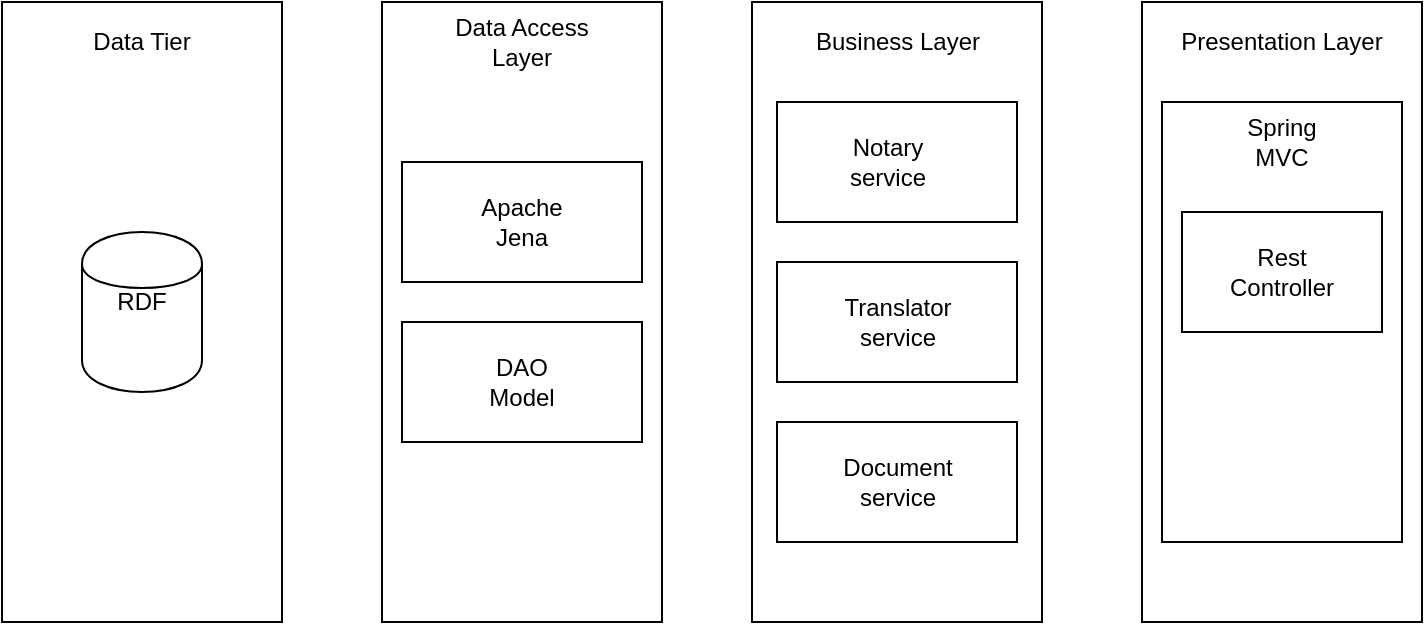 <mxfile version="12.2.9" type="device" pages="1"><diagram id="9oh8MIIHKBtvtUBkJppV" name="Page-1"><mxGraphModel dx="854" dy="419" grid="1" gridSize="10" guides="1" tooltips="1" connect="1" arrows="1" fold="1" page="1" pageScale="1" pageWidth="850" pageHeight="1100" math="0" shadow="0"><root><mxCell id="0"/><mxCell id="1" parent="0"/><mxCell id="D1brsXIFn3ZAFD5guR6y-1" value="" style="rounded=0;whiteSpace=wrap;html=1;" vertex="1" parent="1"><mxGeometry x="50" y="50" width="140" height="310" as="geometry"/></mxCell><mxCell id="D1brsXIFn3ZAFD5guR6y-2" value="Data Tier" style="text;html=1;strokeColor=none;fillColor=none;align=center;verticalAlign=middle;whiteSpace=wrap;rounded=0;" vertex="1" parent="1"><mxGeometry x="90" y="60" width="60" height="20" as="geometry"/></mxCell><mxCell id="D1brsXIFn3ZAFD5guR6y-3" value="" style="shape=cylinder;whiteSpace=wrap;html=1;boundedLbl=1;backgroundOutline=1;" vertex="1" parent="1"><mxGeometry x="90" y="165" width="60" height="80" as="geometry"/></mxCell><mxCell id="D1brsXIFn3ZAFD5guR6y-4" value="RDF" style="text;html=1;strokeColor=none;fillColor=none;align=center;verticalAlign=middle;whiteSpace=wrap;rounded=0;" vertex="1" parent="1"><mxGeometry x="100" y="190" width="40" height="20" as="geometry"/></mxCell><mxCell id="D1brsXIFn3ZAFD5guR6y-5" value="" style="rounded=0;whiteSpace=wrap;html=1;" vertex="1" parent="1"><mxGeometry x="240" y="50" width="140" height="310" as="geometry"/></mxCell><mxCell id="D1brsXIFn3ZAFD5guR6y-6" value="Data Access Layer" style="text;html=1;strokeColor=none;fillColor=none;align=center;verticalAlign=middle;whiteSpace=wrap;rounded=0;" vertex="1" parent="1"><mxGeometry x="270" y="60" width="80" height="20" as="geometry"/></mxCell><mxCell id="D1brsXIFn3ZAFD5guR6y-10" value="" style="rounded=0;whiteSpace=wrap;html=1;" vertex="1" parent="1"><mxGeometry x="425" y="50" width="145" height="310" as="geometry"/></mxCell><mxCell id="D1brsXIFn3ZAFD5guR6y-11" value="Business Layer" style="text;html=1;strokeColor=none;fillColor=none;align=center;verticalAlign=middle;whiteSpace=wrap;rounded=0;" vertex="1" parent="1"><mxGeometry x="452.5" y="60" width="90" height="20" as="geometry"/></mxCell><mxCell id="D1brsXIFn3ZAFD5guR6y-12" value="" style="rounded=0;whiteSpace=wrap;html=1;" vertex="1" parent="1"><mxGeometry x="620" y="50" width="140" height="310" as="geometry"/></mxCell><mxCell id="D1brsXIFn3ZAFD5guR6y-13" value="Presentation Layer" style="text;html=1;strokeColor=none;fillColor=none;align=center;verticalAlign=middle;whiteSpace=wrap;rounded=0;" vertex="1" parent="1"><mxGeometry x="630" y="60" width="120" height="20" as="geometry"/></mxCell><mxCell id="D1brsXIFn3ZAFD5guR6y-14" value="" style="rounded=0;whiteSpace=wrap;html=1;" vertex="1" parent="1"><mxGeometry x="437.5" y="100" width="120" height="60" as="geometry"/></mxCell><mxCell id="D1brsXIFn3ZAFD5guR6y-15" value="Notary service" style="text;html=1;strokeColor=none;fillColor=none;align=center;verticalAlign=middle;whiteSpace=wrap;rounded=0;" vertex="1" parent="1"><mxGeometry x="473" y="120" width="40" height="20" as="geometry"/></mxCell><mxCell id="D1brsXIFn3ZAFD5guR6y-16" value="" style="rounded=0;whiteSpace=wrap;html=1;" vertex="1" parent="1"><mxGeometry x="437.5" y="180" width="120" height="60" as="geometry"/></mxCell><mxCell id="D1brsXIFn3ZAFD5guR6y-17" value="Translator service" style="text;html=1;strokeColor=none;fillColor=none;align=center;verticalAlign=middle;whiteSpace=wrap;rounded=0;" vertex="1" parent="1"><mxGeometry x="477.5" y="200" width="40" height="20" as="geometry"/></mxCell><mxCell id="D1brsXIFn3ZAFD5guR6y-18" value="" style="rounded=0;whiteSpace=wrap;html=1;" vertex="1" parent="1"><mxGeometry x="437.5" y="260" width="120" height="60" as="geometry"/></mxCell><mxCell id="D1brsXIFn3ZAFD5guR6y-19" value="Document service" style="text;html=1;strokeColor=none;fillColor=none;align=center;verticalAlign=middle;whiteSpace=wrap;rounded=0;" vertex="1" parent="1"><mxGeometry x="477.5" y="280" width="40" height="20" as="geometry"/></mxCell><mxCell id="D1brsXIFn3ZAFD5guR6y-20" value="" style="rounded=0;whiteSpace=wrap;html=1;" vertex="1" parent="1"><mxGeometry x="250" y="130" width="120" height="60" as="geometry"/></mxCell><mxCell id="D1brsXIFn3ZAFD5guR6y-22" value="Apache Jena" style="text;html=1;strokeColor=none;fillColor=none;align=center;verticalAlign=middle;whiteSpace=wrap;rounded=0;" vertex="1" parent="1"><mxGeometry x="290" y="150" width="40" height="20" as="geometry"/></mxCell><mxCell id="D1brsXIFn3ZAFD5guR6y-23" value="" style="rounded=0;whiteSpace=wrap;html=1;" vertex="1" parent="1"><mxGeometry x="630" y="100" width="120" height="220" as="geometry"/></mxCell><mxCell id="D1brsXIFn3ZAFD5guR6y-24" value="Spring MVC" style="text;html=1;strokeColor=none;fillColor=none;align=center;verticalAlign=middle;whiteSpace=wrap;rounded=0;" vertex="1" parent="1"><mxGeometry x="670" y="110" width="40" height="20" as="geometry"/></mxCell><mxCell id="D1brsXIFn3ZAFD5guR6y-25" value="" style="rounded=0;whiteSpace=wrap;html=1;" vertex="1" parent="1"><mxGeometry x="640" y="155" width="100" height="60" as="geometry"/></mxCell><mxCell id="D1brsXIFn3ZAFD5guR6y-26" value="Rest Controller" style="text;html=1;strokeColor=none;fillColor=none;align=center;verticalAlign=middle;whiteSpace=wrap;rounded=0;" vertex="1" parent="1"><mxGeometry x="670" y="175" width="40" height="20" as="geometry"/></mxCell><mxCell id="D1brsXIFn3ZAFD5guR6y-27" value="" style="rounded=0;whiteSpace=wrap;html=1;" vertex="1" parent="1"><mxGeometry x="250" y="210" width="120" height="60" as="geometry"/></mxCell><mxCell id="D1brsXIFn3ZAFD5guR6y-28" value="DAO Model" style="text;html=1;strokeColor=none;fillColor=none;align=center;verticalAlign=middle;whiteSpace=wrap;rounded=0;" vertex="1" parent="1"><mxGeometry x="290" y="230" width="40" height="20" as="geometry"/></mxCell></root></mxGraphModel></diagram></mxfile>